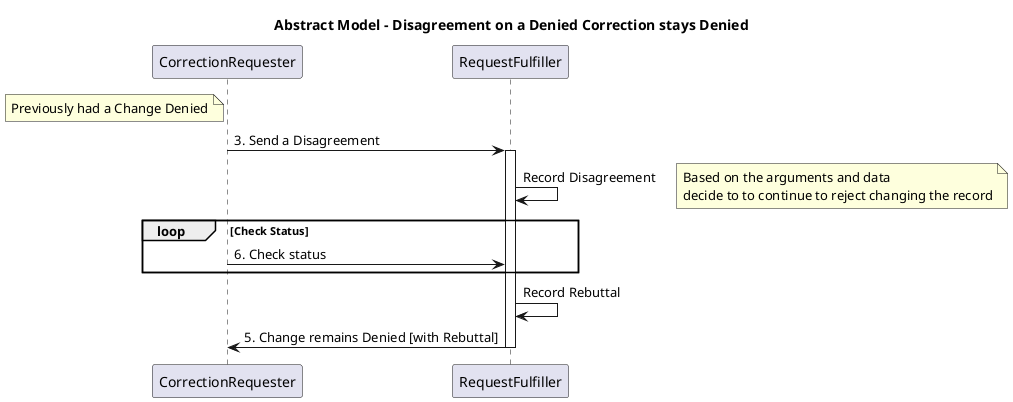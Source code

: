 @startuml
title Abstract Model - Disagreement on a Denied Correction stays Denied

note left of CorrectionRequester
Previously had a Change Denied
end note


CorrectionRequester->RequestFulfiller : 3. Send a Disagreement
Activate RequestFulfiller
RequestFulfiller->RequestFulfiller : Record Disagreement
note right: Based on the arguments and data\ndecide to to continue to reject changing the record
loop Check Status
CorrectionRequester->RequestFulfiller : 6. Check status
end


RequestFulfiller->RequestFulfiller: Record Rebuttal
RequestFulfiller->CorrectionRequester: 5. Change remains Denied [with Rebuttal]
Deactivate RequestFulfiller

@enduml